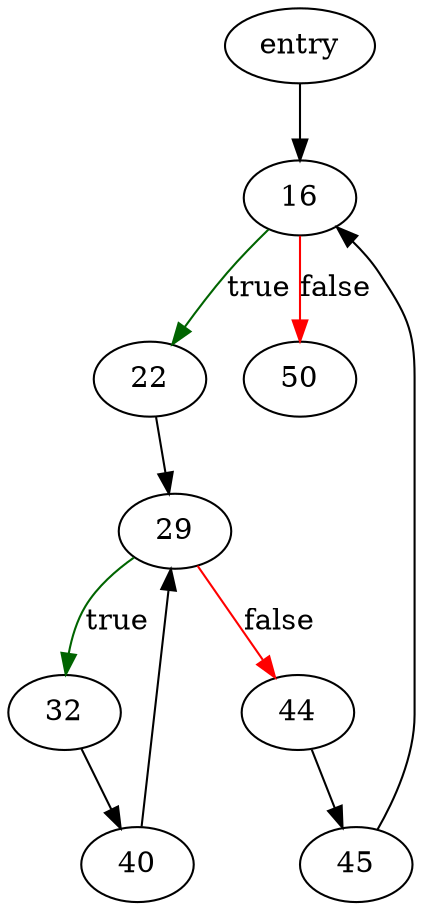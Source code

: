 digraph "reindexDatabases" {
	// Node definitions.
	2 [label=entry];
	16;
	22;
	29;
	32;
	40;
	44;
	45;
	50;

	// Edge definitions.
	2 -> 16;
	16 -> 22 [
		color=darkgreen
		label=true
	];
	16 -> 50 [
		color=red
		label=false
	];
	22 -> 29;
	29 -> 32 [
		color=darkgreen
		label=true
	];
	29 -> 44 [
		color=red
		label=false
	];
	32 -> 40;
	40 -> 29;
	44 -> 45;
	45 -> 16;
}